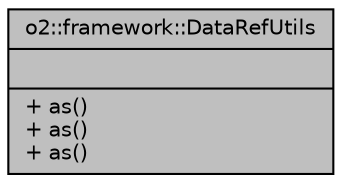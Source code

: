digraph "o2::framework::DataRefUtils"
{
 // INTERACTIVE_SVG=YES
  bgcolor="transparent";
  edge [fontname="Helvetica",fontsize="10",labelfontname="Helvetica",labelfontsize="10"];
  node [fontname="Helvetica",fontsize="10",shape=record];
  Node1 [label="{o2::framework::DataRefUtils\n||+ as()\l+ as()\l+ as()\l}",height=0.2,width=0.4,color="black", fillcolor="grey75", style="filled" fontcolor="black"];
}
